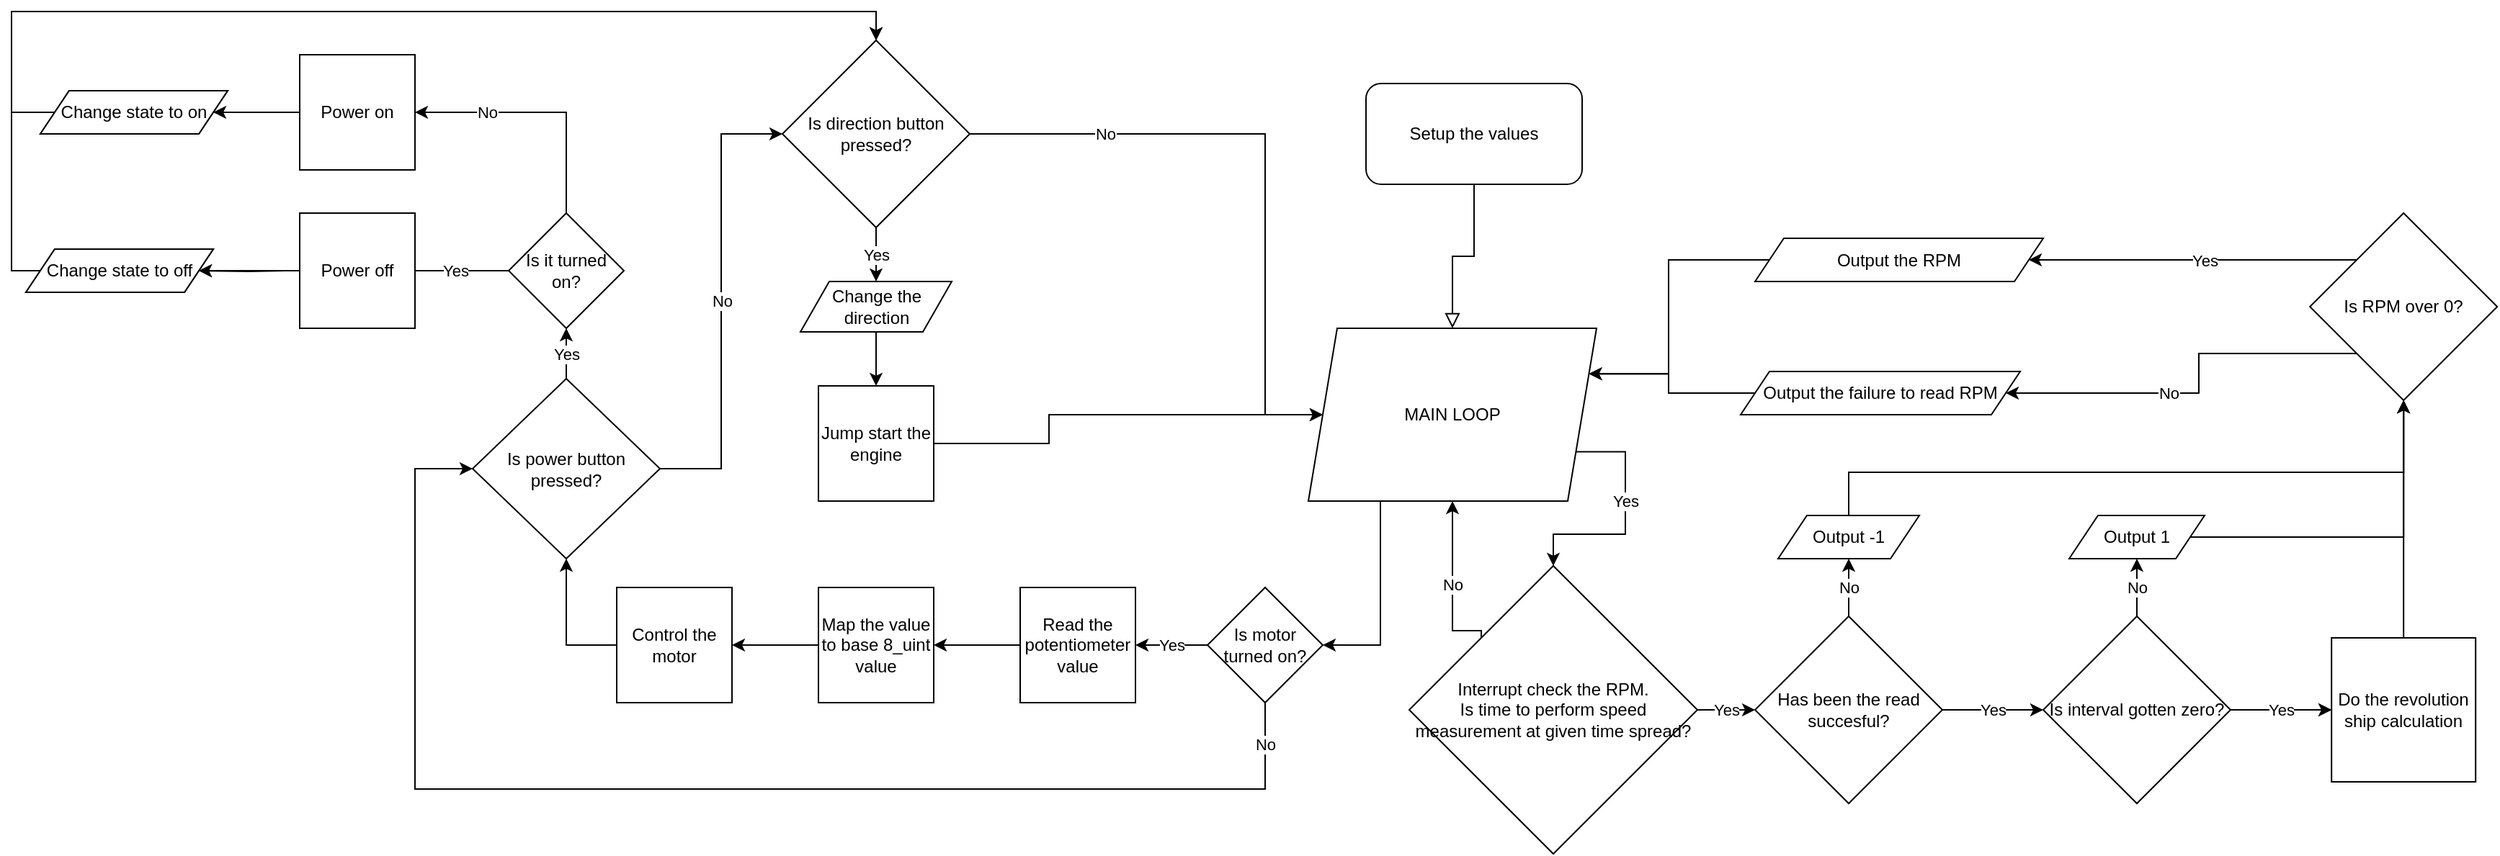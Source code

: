 <mxfile version="16.6.6" type="github">
  <diagram id="C5RBs43oDa-KdzZeNtuy" name="Page-1">
    <mxGraphModel dx="2500" dy="2054" grid="1" gridSize="10" guides="1" tooltips="1" connect="1" arrows="1" fold="1" page="1" pageScale="1" pageWidth="827" pageHeight="1169" math="0" shadow="0">
      <root>
        <mxCell id="WIyWlLk6GJQsqaUBKTNV-0" />
        <mxCell id="WIyWlLk6GJQsqaUBKTNV-1" parent="WIyWlLk6GJQsqaUBKTNV-0" />
        <mxCell id="WIyWlLk6GJQsqaUBKTNV-2" value="" style="rounded=0;html=1;jettySize=auto;orthogonalLoop=1;fontSize=11;endArrow=block;endFill=0;endSize=8;strokeWidth=1;shadow=0;labelBackgroundColor=none;edgeStyle=orthogonalEdgeStyle;entryX=0.5;entryY=0;entryDx=0;entryDy=0;" parent="WIyWlLk6GJQsqaUBKTNV-1" source="WIyWlLk6GJQsqaUBKTNV-3" target="cNhiEKaSum9n6L0KhR6a-0" edge="1">
          <mxGeometry relative="1" as="geometry">
            <mxPoint x="220" y="170" as="targetPoint" />
          </mxGeometry>
        </mxCell>
        <mxCell id="WIyWlLk6GJQsqaUBKTNV-3" value="Setup the values" style="rounded=1;whiteSpace=wrap;html=1;fontSize=12;glass=0;strokeWidth=1;shadow=0;" parent="WIyWlLk6GJQsqaUBKTNV-1" vertex="1">
          <mxGeometry x="160" y="50" width="150" height="70" as="geometry" />
        </mxCell>
        <mxCell id="cNhiEKaSum9n6L0KhR6a-46" value="Yes" style="edgeStyle=orthogonalEdgeStyle;rounded=0;orthogonalLoop=1;jettySize=auto;html=1;exitX=1;exitY=0.75;exitDx=0;exitDy=0;entryX=0.5;entryY=0;entryDx=0;entryDy=0;" edge="1" parent="WIyWlLk6GJQsqaUBKTNV-1" source="cNhiEKaSum9n6L0KhR6a-0" target="cNhiEKaSum9n6L0KhR6a-1">
          <mxGeometry x="-0.162" relative="1" as="geometry">
            <Array as="points">
              <mxPoint x="340" y="306" />
              <mxPoint x="340" y="363" />
              <mxPoint x="290" y="363" />
            </Array>
            <mxPoint as="offset" />
          </mxGeometry>
        </mxCell>
        <mxCell id="cNhiEKaSum9n6L0KhR6a-47" style="edgeStyle=orthogonalEdgeStyle;rounded=0;orthogonalLoop=1;jettySize=auto;html=1;exitX=0.25;exitY=1;exitDx=0;exitDy=0;entryX=1;entryY=0.5;entryDx=0;entryDy=0;" edge="1" parent="WIyWlLk6GJQsqaUBKTNV-1" source="cNhiEKaSum9n6L0KhR6a-0" target="cNhiEKaSum9n6L0KhR6a-23">
          <mxGeometry relative="1" as="geometry" />
        </mxCell>
        <mxCell id="cNhiEKaSum9n6L0KhR6a-0" value="MAIN LOOP" style="shape=parallelogram;perimeter=parallelogramPerimeter;whiteSpace=wrap;html=1;fixedSize=1;" vertex="1" parent="WIyWlLk6GJQsqaUBKTNV-1">
          <mxGeometry x="120" y="220" width="200" height="120" as="geometry" />
        </mxCell>
        <mxCell id="cNhiEKaSum9n6L0KhR6a-4" value="Yes" style="edgeStyle=orthogonalEdgeStyle;rounded=0;orthogonalLoop=1;jettySize=auto;html=1;exitX=1;exitY=0.5;exitDx=0;exitDy=0;entryX=0;entryY=0.5;entryDx=0;entryDy=0;" edge="1" parent="WIyWlLk6GJQsqaUBKTNV-1" source="cNhiEKaSum9n6L0KhR6a-1" target="cNhiEKaSum9n6L0KhR6a-6">
          <mxGeometry relative="1" as="geometry">
            <mxPoint x="400" y="485" as="targetPoint" />
          </mxGeometry>
        </mxCell>
        <mxCell id="cNhiEKaSum9n6L0KhR6a-81" value="No" style="edgeStyle=orthogonalEdgeStyle;rounded=0;orthogonalLoop=1;jettySize=auto;html=1;exitX=0;exitY=0;exitDx=0;exitDy=0;" edge="1" parent="WIyWlLk6GJQsqaUBKTNV-1" source="cNhiEKaSum9n6L0KhR6a-1" target="cNhiEKaSum9n6L0KhR6a-0">
          <mxGeometry relative="1" as="geometry">
            <Array as="points">
              <mxPoint x="240" y="430" />
              <mxPoint x="220" y="430" />
            </Array>
          </mxGeometry>
        </mxCell>
        <mxCell id="cNhiEKaSum9n6L0KhR6a-1" value="&lt;div&gt;Interrupt check the RPM.&lt;/div&gt;&lt;div&gt;Is time to perform speed measurement at given time spread?&lt;br&gt;&lt;/div&gt;" style="rhombus;whiteSpace=wrap;html=1;" vertex="1" parent="WIyWlLk6GJQsqaUBKTNV-1">
          <mxGeometry x="190" y="385" width="200" height="200" as="geometry" />
        </mxCell>
        <mxCell id="cNhiEKaSum9n6L0KhR6a-20" value="Yes" style="edgeStyle=orthogonalEdgeStyle;rounded=0;orthogonalLoop=1;jettySize=auto;html=1;exitX=1;exitY=0.5;exitDx=0;exitDy=0;entryX=0;entryY=0.5;entryDx=0;entryDy=0;" edge="1" parent="WIyWlLk6GJQsqaUBKTNV-1" source="cNhiEKaSum9n6L0KhR6a-6" target="cNhiEKaSum9n6L0KhR6a-10">
          <mxGeometry relative="1" as="geometry" />
        </mxCell>
        <mxCell id="cNhiEKaSum9n6L0KhR6a-72" value="No" style="edgeStyle=orthogonalEdgeStyle;rounded=0;orthogonalLoop=1;jettySize=auto;html=1;" edge="1" parent="WIyWlLk6GJQsqaUBKTNV-1" source="cNhiEKaSum9n6L0KhR6a-6" target="cNhiEKaSum9n6L0KhR6a-69">
          <mxGeometry relative="1" as="geometry" />
        </mxCell>
        <mxCell id="cNhiEKaSum9n6L0KhR6a-6" value="Has been the read succesful?" style="rhombus;whiteSpace=wrap;html=1;" vertex="1" parent="WIyWlLk6GJQsqaUBKTNV-1">
          <mxGeometry x="430" y="420" width="130" height="130" as="geometry" />
        </mxCell>
        <mxCell id="cNhiEKaSum9n6L0KhR6a-21" style="edgeStyle=orthogonalEdgeStyle;rounded=0;orthogonalLoop=1;jettySize=auto;html=1;exitX=1;exitY=0.5;exitDx=0;exitDy=0;entryX=0;entryY=0.5;entryDx=0;entryDy=0;" edge="1" parent="WIyWlLk6GJQsqaUBKTNV-1" target="cNhiEKaSum9n6L0KhR6a-11">
          <mxGeometry relative="1" as="geometry">
            <mxPoint x="810.09" y="485.0" as="sourcePoint" />
          </mxGeometry>
        </mxCell>
        <mxCell id="cNhiEKaSum9n6L0KhR6a-73" value="No" style="edgeStyle=orthogonalEdgeStyle;rounded=0;orthogonalLoop=1;jettySize=auto;html=1;" edge="1" parent="WIyWlLk6GJQsqaUBKTNV-1" source="cNhiEKaSum9n6L0KhR6a-10" target="cNhiEKaSum9n6L0KhR6a-70">
          <mxGeometry relative="1" as="geometry" />
        </mxCell>
        <mxCell id="cNhiEKaSum9n6L0KhR6a-78" value="Yes" style="edgeStyle=orthogonalEdgeStyle;rounded=0;orthogonalLoop=1;jettySize=auto;html=1;" edge="1" parent="WIyWlLk6GJQsqaUBKTNV-1" source="cNhiEKaSum9n6L0KhR6a-10" target="cNhiEKaSum9n6L0KhR6a-11">
          <mxGeometry relative="1" as="geometry" />
        </mxCell>
        <mxCell id="cNhiEKaSum9n6L0KhR6a-10" value="Is interval gotten zero?" style="rhombus;whiteSpace=wrap;html=1;" vertex="1" parent="WIyWlLk6GJQsqaUBKTNV-1">
          <mxGeometry x="630" y="420" width="130" height="130" as="geometry" />
        </mxCell>
        <mxCell id="cNhiEKaSum9n6L0KhR6a-68" style="edgeStyle=orthogonalEdgeStyle;rounded=0;orthogonalLoop=1;jettySize=auto;html=1;exitX=0.5;exitY=0;exitDx=0;exitDy=0;entryX=0.5;entryY=1;entryDx=0;entryDy=0;" edge="1" parent="WIyWlLk6GJQsqaUBKTNV-1" source="cNhiEKaSum9n6L0KhR6a-11" target="cNhiEKaSum9n6L0KhR6a-12">
          <mxGeometry relative="1" as="geometry">
            <mxPoint x="900.09" y="280" as="targetPoint" />
          </mxGeometry>
        </mxCell>
        <mxCell id="cNhiEKaSum9n6L0KhR6a-11" value="&lt;div&gt;Do the revolution ship calculation&lt;/div&gt;" style="whiteSpace=wrap;html=1;aspect=fixed;" vertex="1" parent="WIyWlLk6GJQsqaUBKTNV-1">
          <mxGeometry x="830.09" y="435" width="100" height="100" as="geometry" />
        </mxCell>
        <mxCell id="cNhiEKaSum9n6L0KhR6a-15" style="edgeStyle=orthogonalEdgeStyle;rounded=0;orthogonalLoop=1;jettySize=auto;html=1;exitX=0;exitY=0;exitDx=0;exitDy=0;entryX=1;entryY=0.5;entryDx=0;entryDy=0;" edge="1" parent="WIyWlLk6GJQsqaUBKTNV-1" source="cNhiEKaSum9n6L0KhR6a-12" target="cNhiEKaSum9n6L0KhR6a-14">
          <mxGeometry relative="1" as="geometry" />
        </mxCell>
        <mxCell id="cNhiEKaSum9n6L0KhR6a-16" value="&lt;div&gt;Yes&lt;/div&gt;" style="edgeLabel;html=1;align=center;verticalAlign=middle;resizable=0;points=[];" vertex="1" connectable="0" parent="cNhiEKaSum9n6L0KhR6a-15">
          <mxGeometry x="-0.287" y="2" relative="1" as="geometry">
            <mxPoint x="-25" y="-2" as="offset" />
          </mxGeometry>
        </mxCell>
        <mxCell id="cNhiEKaSum9n6L0KhR6a-18" style="edgeStyle=orthogonalEdgeStyle;rounded=0;orthogonalLoop=1;jettySize=auto;html=1;exitX=0;exitY=1;exitDx=0;exitDy=0;entryX=1;entryY=0.5;entryDx=0;entryDy=0;" edge="1" parent="WIyWlLk6GJQsqaUBKTNV-1" source="cNhiEKaSum9n6L0KhR6a-12" target="cNhiEKaSum9n6L0KhR6a-17">
          <mxGeometry relative="1" as="geometry">
            <mxPoint x="660" y="240" as="targetPoint" />
            <Array as="points">
              <mxPoint x="738" y="265" />
            </Array>
          </mxGeometry>
        </mxCell>
        <mxCell id="cNhiEKaSum9n6L0KhR6a-19" value="No" style="edgeLabel;html=1;align=center;verticalAlign=middle;resizable=0;points=[];" vertex="1" connectable="0" parent="cNhiEKaSum9n6L0KhR6a-18">
          <mxGeometry x="0.163" y="1" relative="1" as="geometry">
            <mxPoint x="-1" y="-1" as="offset" />
          </mxGeometry>
        </mxCell>
        <mxCell id="cNhiEKaSum9n6L0KhR6a-12" value="Is RPM over 0?" style="rhombus;whiteSpace=wrap;html=1;" vertex="1" parent="WIyWlLk6GJQsqaUBKTNV-1">
          <mxGeometry x="815.09" y="140" width="130" height="130" as="geometry" />
        </mxCell>
        <mxCell id="cNhiEKaSum9n6L0KhR6a-66" style="edgeStyle=orthogonalEdgeStyle;rounded=0;orthogonalLoop=1;jettySize=auto;html=1;entryX=1;entryY=0.25;entryDx=0;entryDy=0;" edge="1" parent="WIyWlLk6GJQsqaUBKTNV-1" source="cNhiEKaSum9n6L0KhR6a-14" target="cNhiEKaSum9n6L0KhR6a-0">
          <mxGeometry relative="1" as="geometry">
            <Array as="points">
              <mxPoint x="370" y="173" />
              <mxPoint x="370" y="252" />
            </Array>
          </mxGeometry>
        </mxCell>
        <mxCell id="cNhiEKaSum9n6L0KhR6a-14" value="Output the RPM" style="shape=parallelogram;perimeter=parallelogramPerimeter;whiteSpace=wrap;html=1;fixedSize=1;" vertex="1" parent="WIyWlLk6GJQsqaUBKTNV-1">
          <mxGeometry x="430" y="157.5" width="200" height="30" as="geometry" />
        </mxCell>
        <mxCell id="cNhiEKaSum9n6L0KhR6a-67" style="edgeStyle=orthogonalEdgeStyle;rounded=0;orthogonalLoop=1;jettySize=auto;html=1;entryX=1;entryY=0.25;entryDx=0;entryDy=0;" edge="1" parent="WIyWlLk6GJQsqaUBKTNV-1" source="cNhiEKaSum9n6L0KhR6a-17" target="cNhiEKaSum9n6L0KhR6a-0">
          <mxGeometry relative="1" as="geometry">
            <Array as="points">
              <mxPoint x="370" y="265" />
              <mxPoint x="370" y="252" />
            </Array>
          </mxGeometry>
        </mxCell>
        <mxCell id="cNhiEKaSum9n6L0KhR6a-17" value="Output the failure to read RPM" style="shape=parallelogram;perimeter=parallelogramPerimeter;whiteSpace=wrap;html=1;fixedSize=1;" vertex="1" parent="WIyWlLk6GJQsqaUBKTNV-1">
          <mxGeometry x="420" y="250" width="194" height="30" as="geometry" />
        </mxCell>
        <mxCell id="cNhiEKaSum9n6L0KhR6a-48" value="Yes" style="edgeStyle=orthogonalEdgeStyle;rounded=0;orthogonalLoop=1;jettySize=auto;html=1;" edge="1" parent="WIyWlLk6GJQsqaUBKTNV-1" source="cNhiEKaSum9n6L0KhR6a-23" target="cNhiEKaSum9n6L0KhR6a-24">
          <mxGeometry relative="1" as="geometry" />
        </mxCell>
        <mxCell id="cNhiEKaSum9n6L0KhR6a-77" value="No" style="edgeStyle=orthogonalEdgeStyle;rounded=0;orthogonalLoop=1;jettySize=auto;html=1;entryX=0;entryY=0.5;entryDx=0;entryDy=0;" edge="1" parent="WIyWlLk6GJQsqaUBKTNV-1" source="cNhiEKaSum9n6L0KhR6a-23" target="cNhiEKaSum9n6L0KhR6a-29">
          <mxGeometry x="-0.934" relative="1" as="geometry">
            <Array as="points">
              <mxPoint x="90" y="540" />
              <mxPoint x="-500" y="540" />
              <mxPoint x="-500" y="318" />
            </Array>
            <mxPoint y="-1" as="offset" />
          </mxGeometry>
        </mxCell>
        <mxCell id="cNhiEKaSum9n6L0KhR6a-23" value="Is motor turned on?" style="rhombus;whiteSpace=wrap;html=1;" vertex="1" parent="WIyWlLk6GJQsqaUBKTNV-1">
          <mxGeometry x="50" y="400" width="80" height="80" as="geometry" />
        </mxCell>
        <mxCell id="cNhiEKaSum9n6L0KhR6a-49" value="" style="edgeStyle=orthogonalEdgeStyle;rounded=0;orthogonalLoop=1;jettySize=auto;html=1;" edge="1" parent="WIyWlLk6GJQsqaUBKTNV-1" source="cNhiEKaSum9n6L0KhR6a-24" target="cNhiEKaSum9n6L0KhR6a-26">
          <mxGeometry relative="1" as="geometry" />
        </mxCell>
        <mxCell id="cNhiEKaSum9n6L0KhR6a-24" value="Read the potentiometer value" style="whiteSpace=wrap;html=1;aspect=fixed;" vertex="1" parent="WIyWlLk6GJQsqaUBKTNV-1">
          <mxGeometry x="-80" y="400" width="80" height="80" as="geometry" />
        </mxCell>
        <mxCell id="cNhiEKaSum9n6L0KhR6a-50" value="" style="edgeStyle=orthogonalEdgeStyle;rounded=0;orthogonalLoop=1;jettySize=auto;html=1;" edge="1" parent="WIyWlLk6GJQsqaUBKTNV-1" source="cNhiEKaSum9n6L0KhR6a-26" target="cNhiEKaSum9n6L0KhR6a-27">
          <mxGeometry relative="1" as="geometry" />
        </mxCell>
        <mxCell id="cNhiEKaSum9n6L0KhR6a-26" value="Map the value to base 8_uint value" style="whiteSpace=wrap;html=1;aspect=fixed;" vertex="1" parent="WIyWlLk6GJQsqaUBKTNV-1">
          <mxGeometry x="-220" y="400" width="80" height="80" as="geometry" />
        </mxCell>
        <mxCell id="cNhiEKaSum9n6L0KhR6a-51" style="edgeStyle=orthogonalEdgeStyle;rounded=0;orthogonalLoop=1;jettySize=auto;html=1;exitX=0;exitY=0.5;exitDx=0;exitDy=0;entryX=0.5;entryY=1;entryDx=0;entryDy=0;" edge="1" parent="WIyWlLk6GJQsqaUBKTNV-1" source="cNhiEKaSum9n6L0KhR6a-27" target="cNhiEKaSum9n6L0KhR6a-29">
          <mxGeometry relative="1" as="geometry" />
        </mxCell>
        <mxCell id="cNhiEKaSum9n6L0KhR6a-27" value="Control the motor" style="whiteSpace=wrap;html=1;aspect=fixed;" vertex="1" parent="WIyWlLk6GJQsqaUBKTNV-1">
          <mxGeometry x="-360" y="400" width="80" height="80" as="geometry" />
        </mxCell>
        <mxCell id="cNhiEKaSum9n6L0KhR6a-39" style="edgeStyle=orthogonalEdgeStyle;rounded=0;orthogonalLoop=1;jettySize=auto;html=1;exitX=1;exitY=0.5;exitDx=0;exitDy=0;entryX=0;entryY=0.5;entryDx=0;entryDy=0;" edge="1" parent="WIyWlLk6GJQsqaUBKTNV-1" source="cNhiEKaSum9n6L0KhR6a-28" target="cNhiEKaSum9n6L0KhR6a-0">
          <mxGeometry relative="1" as="geometry">
            <Array as="points">
              <mxPoint x="90" y="85" />
              <mxPoint x="90" y="280" />
            </Array>
          </mxGeometry>
        </mxCell>
        <mxCell id="cNhiEKaSum9n6L0KhR6a-40" value="&lt;div&gt;No&lt;/div&gt;" style="edgeLabel;html=1;align=center;verticalAlign=middle;resizable=0;points=[];" vertex="1" connectable="0" parent="cNhiEKaSum9n6L0KhR6a-39">
          <mxGeometry x="-0.572" relative="1" as="geometry">
            <mxPoint as="offset" />
          </mxGeometry>
        </mxCell>
        <mxCell id="cNhiEKaSum9n6L0KhR6a-43" value="&lt;div&gt;Yes&lt;/div&gt;" style="edgeStyle=orthogonalEdgeStyle;rounded=0;orthogonalLoop=1;jettySize=auto;html=1;exitX=0.5;exitY=1;exitDx=0;exitDy=0;entryX=0.5;entryY=0;entryDx=0;entryDy=0;" edge="1" parent="WIyWlLk6GJQsqaUBKTNV-1" source="cNhiEKaSum9n6L0KhR6a-28" target="cNhiEKaSum9n6L0KhR6a-41">
          <mxGeometry relative="1" as="geometry" />
        </mxCell>
        <mxCell id="cNhiEKaSum9n6L0KhR6a-28" value="Is direction button pressed? " style="rhombus;whiteSpace=wrap;html=1;" vertex="1" parent="WIyWlLk6GJQsqaUBKTNV-1">
          <mxGeometry x="-245" y="20" width="130" height="130" as="geometry" />
        </mxCell>
        <mxCell id="cNhiEKaSum9n6L0KhR6a-32" value="Yes" style="edgeStyle=orthogonalEdgeStyle;rounded=0;orthogonalLoop=1;jettySize=auto;html=1;exitX=0.5;exitY=0;exitDx=0;exitDy=0;entryX=0.5;entryY=1;entryDx=0;entryDy=0;" edge="1" parent="WIyWlLk6GJQsqaUBKTNV-1" source="cNhiEKaSum9n6L0KhR6a-29" target="cNhiEKaSum9n6L0KhR6a-31">
          <mxGeometry relative="1" as="geometry" />
        </mxCell>
        <mxCell id="cNhiEKaSum9n6L0KhR6a-34" value="No" style="edgeStyle=orthogonalEdgeStyle;rounded=0;orthogonalLoop=1;jettySize=auto;html=1;exitX=1;exitY=0.5;exitDx=0;exitDy=0;entryX=0;entryY=0.5;entryDx=0;entryDy=0;" edge="1" parent="WIyWlLk6GJQsqaUBKTNV-1" source="cNhiEKaSum9n6L0KhR6a-29" target="cNhiEKaSum9n6L0KhR6a-28">
          <mxGeometry relative="1" as="geometry" />
        </mxCell>
        <mxCell id="cNhiEKaSum9n6L0KhR6a-29" value="&lt;div&gt;Is power button pressed? &lt;/div&gt;" style="rhombus;whiteSpace=wrap;html=1;" vertex="1" parent="WIyWlLk6GJQsqaUBKTNV-1">
          <mxGeometry x="-460" y="255" width="130" height="125" as="geometry" />
        </mxCell>
        <mxCell id="cNhiEKaSum9n6L0KhR6a-33" value="No" style="edgeStyle=orthogonalEdgeStyle;rounded=0;orthogonalLoop=1;jettySize=auto;html=1;exitX=0.5;exitY=0;exitDx=0;exitDy=0;entryX=1;entryY=0.5;entryDx=0;entryDy=0;" edge="1" parent="WIyWlLk6GJQsqaUBKTNV-1" source="cNhiEKaSum9n6L0KhR6a-31" target="cNhiEKaSum9n6L0KhR6a-57">
          <mxGeometry x="0.429" relative="1" as="geometry">
            <mxPoint x="-395" y="90" as="targetPoint" />
            <mxPoint as="offset" />
          </mxGeometry>
        </mxCell>
        <mxCell id="cNhiEKaSum9n6L0KhR6a-55" value="Yes" style="edgeStyle=orthogonalEdgeStyle;rounded=0;orthogonalLoop=1;jettySize=auto;html=1;exitX=0;exitY=0.5;exitDx=0;exitDy=0;entryX=1;entryY=0.5;entryDx=0;entryDy=0;" edge="1" parent="WIyWlLk6GJQsqaUBKTNV-1" source="cNhiEKaSum9n6L0KhR6a-31">
          <mxGeometry relative="1" as="geometry">
            <mxPoint x="-510" y="180" as="targetPoint" />
          </mxGeometry>
        </mxCell>
        <mxCell id="cNhiEKaSum9n6L0KhR6a-31" value="Is it turned on?" style="rhombus;whiteSpace=wrap;html=1;" vertex="1" parent="WIyWlLk6GJQsqaUBKTNV-1">
          <mxGeometry x="-435" y="140" width="80" height="80" as="geometry" />
        </mxCell>
        <mxCell id="cNhiEKaSum9n6L0KhR6a-37" value="" style="edgeStyle=orthogonalEdgeStyle;rounded=0;orthogonalLoop=1;jettySize=auto;html=1;entryX=0;entryY=0.5;entryDx=0;entryDy=0;exitX=1;exitY=0.5;exitDx=0;exitDy=0;" edge="1" parent="WIyWlLk6GJQsqaUBKTNV-1" source="cNhiEKaSum9n6L0KhR6a-35" target="cNhiEKaSum9n6L0KhR6a-0">
          <mxGeometry relative="1" as="geometry">
            <mxPoint x="-95" y="215" as="targetPoint" />
            <Array as="points">
              <mxPoint x="-60" y="300" />
              <mxPoint x="-60" y="280" />
            </Array>
          </mxGeometry>
        </mxCell>
        <mxCell id="cNhiEKaSum9n6L0KhR6a-35" value="Jump start the engine" style="whiteSpace=wrap;html=1;aspect=fixed;rotation=0;" vertex="1" parent="WIyWlLk6GJQsqaUBKTNV-1">
          <mxGeometry x="-220" y="260" width="80" height="80" as="geometry" />
        </mxCell>
        <mxCell id="cNhiEKaSum9n6L0KhR6a-44" value="" style="edgeStyle=orthogonalEdgeStyle;rounded=0;orthogonalLoop=1;jettySize=auto;html=1;" edge="1" parent="WIyWlLk6GJQsqaUBKTNV-1" source="cNhiEKaSum9n6L0KhR6a-41" target="cNhiEKaSum9n6L0KhR6a-35">
          <mxGeometry relative="1" as="geometry" />
        </mxCell>
        <mxCell id="cNhiEKaSum9n6L0KhR6a-41" value="Change the direction" style="shape=parallelogram;perimeter=parallelogramPerimeter;whiteSpace=wrap;html=1;fixedSize=1;" vertex="1" parent="WIyWlLk6GJQsqaUBKTNV-1">
          <mxGeometry x="-232.5" y="187.5" width="105" height="35" as="geometry" />
        </mxCell>
        <mxCell id="cNhiEKaSum9n6L0KhR6a-54" style="edgeStyle=orthogonalEdgeStyle;rounded=0;orthogonalLoop=1;jettySize=auto;html=1;exitX=0;exitY=0.5;exitDx=0;exitDy=0;entryX=1;entryY=0.5;entryDx=0;entryDy=0;" edge="1" parent="WIyWlLk6GJQsqaUBKTNV-1" target="cNhiEKaSum9n6L0KhR6a-53">
          <mxGeometry relative="1" as="geometry">
            <mxPoint x="-590" y="180" as="sourcePoint" />
          </mxGeometry>
        </mxCell>
        <mxCell id="cNhiEKaSum9n6L0KhR6a-53" value="Change state to off" style="shape=parallelogram;perimeter=parallelogramPerimeter;whiteSpace=wrap;html=1;fixedSize=1;" vertex="1" parent="WIyWlLk6GJQsqaUBKTNV-1">
          <mxGeometry x="-770" y="165" width="130" height="30" as="geometry" />
        </mxCell>
        <mxCell id="cNhiEKaSum9n6L0KhR6a-56" style="edgeStyle=orthogonalEdgeStyle;rounded=0;orthogonalLoop=1;jettySize=auto;html=1;exitX=0;exitY=0.5;exitDx=0;exitDy=0;entryX=1;entryY=0.5;entryDx=0;entryDy=0;" edge="1" parent="WIyWlLk6GJQsqaUBKTNV-1" source="cNhiEKaSum9n6L0KhR6a-57" target="cNhiEKaSum9n6L0KhR6a-58">
          <mxGeometry relative="1" as="geometry" />
        </mxCell>
        <mxCell id="cNhiEKaSum9n6L0KhR6a-57" value="Power on" style="whiteSpace=wrap;html=1;aspect=fixed;" vertex="1" parent="WIyWlLk6GJQsqaUBKTNV-1">
          <mxGeometry x="-580" y="30" width="80" height="80" as="geometry" />
        </mxCell>
        <mxCell id="cNhiEKaSum9n6L0KhR6a-58" value="Change state to off" style="shape=parallelogram;perimeter=parallelogramPerimeter;whiteSpace=wrap;html=1;fixedSize=1;" vertex="1" parent="WIyWlLk6GJQsqaUBKTNV-1">
          <mxGeometry x="-760" y="55" width="130" height="30" as="geometry" />
        </mxCell>
        <mxCell id="cNhiEKaSum9n6L0KhR6a-63" value="" style="edgeStyle=orthogonalEdgeStyle;rounded=0;orthogonalLoop=1;jettySize=auto;html=1;" edge="1" parent="WIyWlLk6GJQsqaUBKTNV-1" source="cNhiEKaSum9n6L0KhR6a-59" target="cNhiEKaSum9n6L0KhR6a-60">
          <mxGeometry relative="1" as="geometry" />
        </mxCell>
        <mxCell id="cNhiEKaSum9n6L0KhR6a-59" value="Power off" style="whiteSpace=wrap;html=1;aspect=fixed;" vertex="1" parent="WIyWlLk6GJQsqaUBKTNV-1">
          <mxGeometry x="-580" y="140" width="80" height="80" as="geometry" />
        </mxCell>
        <mxCell id="cNhiEKaSum9n6L0KhR6a-65" style="edgeStyle=orthogonalEdgeStyle;rounded=0;orthogonalLoop=1;jettySize=auto;html=1;entryX=0.5;entryY=0;entryDx=0;entryDy=0;" edge="1" parent="WIyWlLk6GJQsqaUBKTNV-1" source="cNhiEKaSum9n6L0KhR6a-60" target="cNhiEKaSum9n6L0KhR6a-28">
          <mxGeometry relative="1" as="geometry">
            <mxPoint x="-340" y="70" as="targetPoint" />
            <Array as="points">
              <mxPoint x="-780" y="180" />
              <mxPoint x="-780" />
              <mxPoint x="-180" />
            </Array>
          </mxGeometry>
        </mxCell>
        <mxCell id="cNhiEKaSum9n6L0KhR6a-60" value="Change state to off" style="shape=parallelogram;perimeter=parallelogramPerimeter;whiteSpace=wrap;html=1;fixedSize=1;" vertex="1" parent="WIyWlLk6GJQsqaUBKTNV-1">
          <mxGeometry x="-770" y="165" width="130" height="30" as="geometry" />
        </mxCell>
        <mxCell id="cNhiEKaSum9n6L0KhR6a-64" style="edgeStyle=orthogonalEdgeStyle;rounded=0;orthogonalLoop=1;jettySize=auto;html=1;exitX=0;exitY=0.5;exitDx=0;exitDy=0;entryX=0.5;entryY=0;entryDx=0;entryDy=0;" edge="1" parent="WIyWlLk6GJQsqaUBKTNV-1" source="cNhiEKaSum9n6L0KhR6a-61" target="cNhiEKaSum9n6L0KhR6a-28">
          <mxGeometry relative="1" as="geometry">
            <mxPoint x="-320" y="60" as="targetPoint" />
            <Array as="points">
              <mxPoint x="-780" y="70" />
              <mxPoint x="-780" />
              <mxPoint x="-180" />
            </Array>
          </mxGeometry>
        </mxCell>
        <mxCell id="cNhiEKaSum9n6L0KhR6a-61" value="Change state to on" style="shape=parallelogram;perimeter=parallelogramPerimeter;whiteSpace=wrap;html=1;fixedSize=1;" vertex="1" parent="WIyWlLk6GJQsqaUBKTNV-1">
          <mxGeometry x="-760" y="55" width="130" height="30" as="geometry" />
        </mxCell>
        <mxCell id="cNhiEKaSum9n6L0KhR6a-75" style="edgeStyle=orthogonalEdgeStyle;rounded=0;orthogonalLoop=1;jettySize=auto;html=1;entryX=0.5;entryY=1;entryDx=0;entryDy=0;" edge="1" parent="WIyWlLk6GJQsqaUBKTNV-1" source="cNhiEKaSum9n6L0KhR6a-69" target="cNhiEKaSum9n6L0KhR6a-12">
          <mxGeometry relative="1" as="geometry">
            <Array as="points">
              <mxPoint x="495" y="320" />
              <mxPoint x="880" y="320" />
            </Array>
          </mxGeometry>
        </mxCell>
        <mxCell id="cNhiEKaSum9n6L0KhR6a-69" value="Output -1" style="shape=parallelogram;perimeter=parallelogramPerimeter;whiteSpace=wrap;html=1;fixedSize=1;" vertex="1" parent="WIyWlLk6GJQsqaUBKTNV-1">
          <mxGeometry x="446" y="350" width="98" height="30" as="geometry" />
        </mxCell>
        <mxCell id="cNhiEKaSum9n6L0KhR6a-74" style="edgeStyle=orthogonalEdgeStyle;rounded=0;orthogonalLoop=1;jettySize=auto;html=1;exitX=1;exitY=0.5;exitDx=0;exitDy=0;" edge="1" parent="WIyWlLk6GJQsqaUBKTNV-1" source="cNhiEKaSum9n6L0KhR6a-70" target="cNhiEKaSum9n6L0KhR6a-12">
          <mxGeometry relative="1" as="geometry">
            <mxPoint x="780.09" y="365.0" as="sourcePoint" />
          </mxGeometry>
        </mxCell>
        <mxCell id="cNhiEKaSum9n6L0KhR6a-70" value="Output 1" style="shape=parallelogram;perimeter=parallelogramPerimeter;whiteSpace=wrap;html=1;fixedSize=1;" vertex="1" parent="WIyWlLk6GJQsqaUBKTNV-1">
          <mxGeometry x="648" y="350" width="94" height="30" as="geometry" />
        </mxCell>
      </root>
    </mxGraphModel>
  </diagram>
</mxfile>
